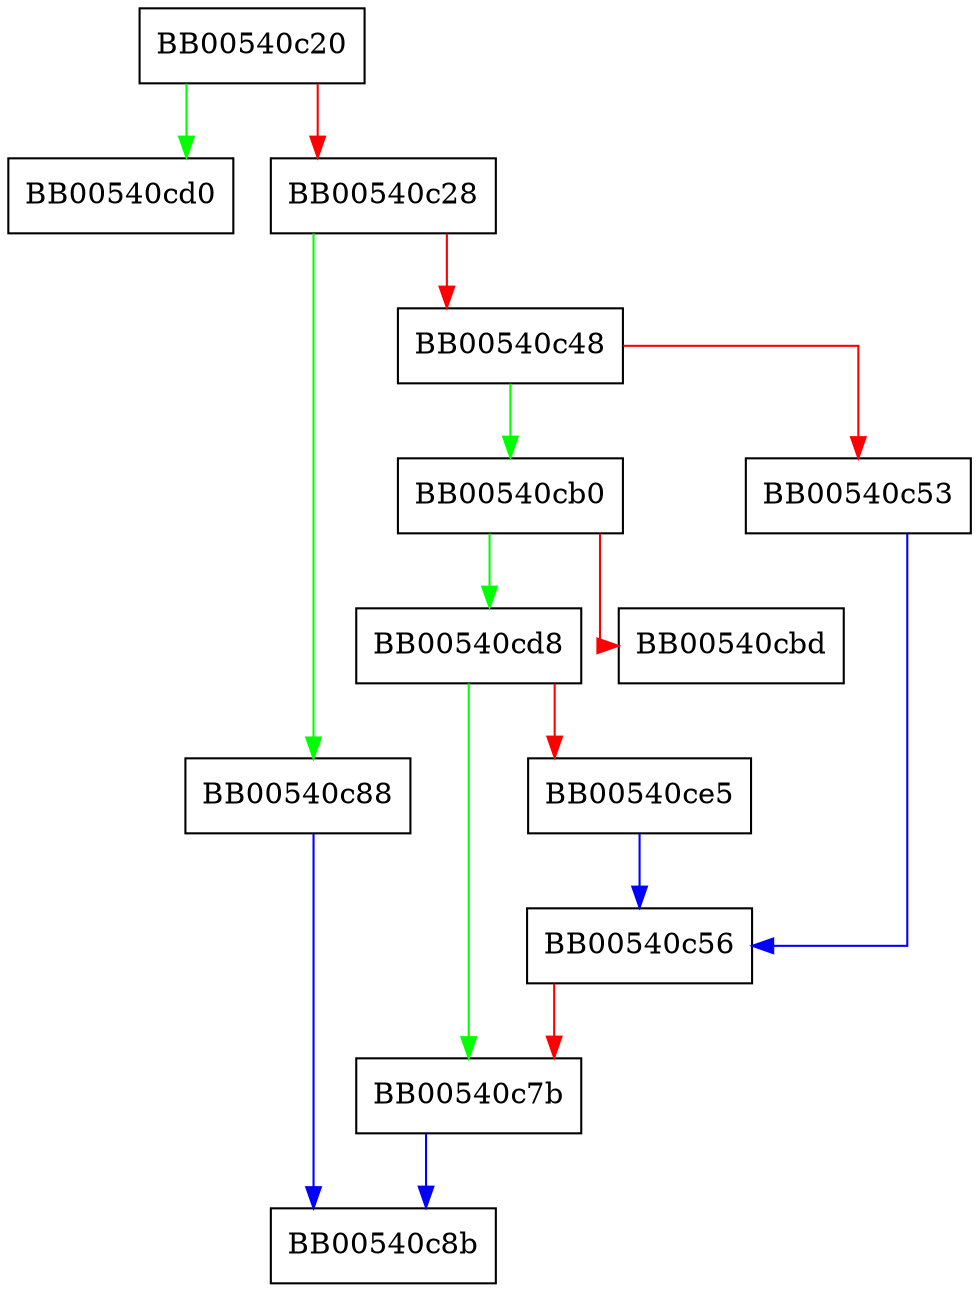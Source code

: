 digraph BN_set_bit {
  node [shape="box"];
  graph [splines=ortho];
  BB00540c20 -> BB00540cd0 [color="green"];
  BB00540c20 -> BB00540c28 [color="red"];
  BB00540c28 -> BB00540c88 [color="green"];
  BB00540c28 -> BB00540c48 [color="red"];
  BB00540c48 -> BB00540cb0 [color="green"];
  BB00540c48 -> BB00540c53 [color="red"];
  BB00540c53 -> BB00540c56 [color="blue"];
  BB00540c56 -> BB00540c7b [color="red"];
  BB00540c7b -> BB00540c8b [color="blue"];
  BB00540c88 -> BB00540c8b [color="blue"];
  BB00540cb0 -> BB00540cd8 [color="green"];
  BB00540cb0 -> BB00540cbd [color="red"];
  BB00540cd8 -> BB00540c7b [color="green"];
  BB00540cd8 -> BB00540ce5 [color="red"];
  BB00540ce5 -> BB00540c56 [color="blue"];
}